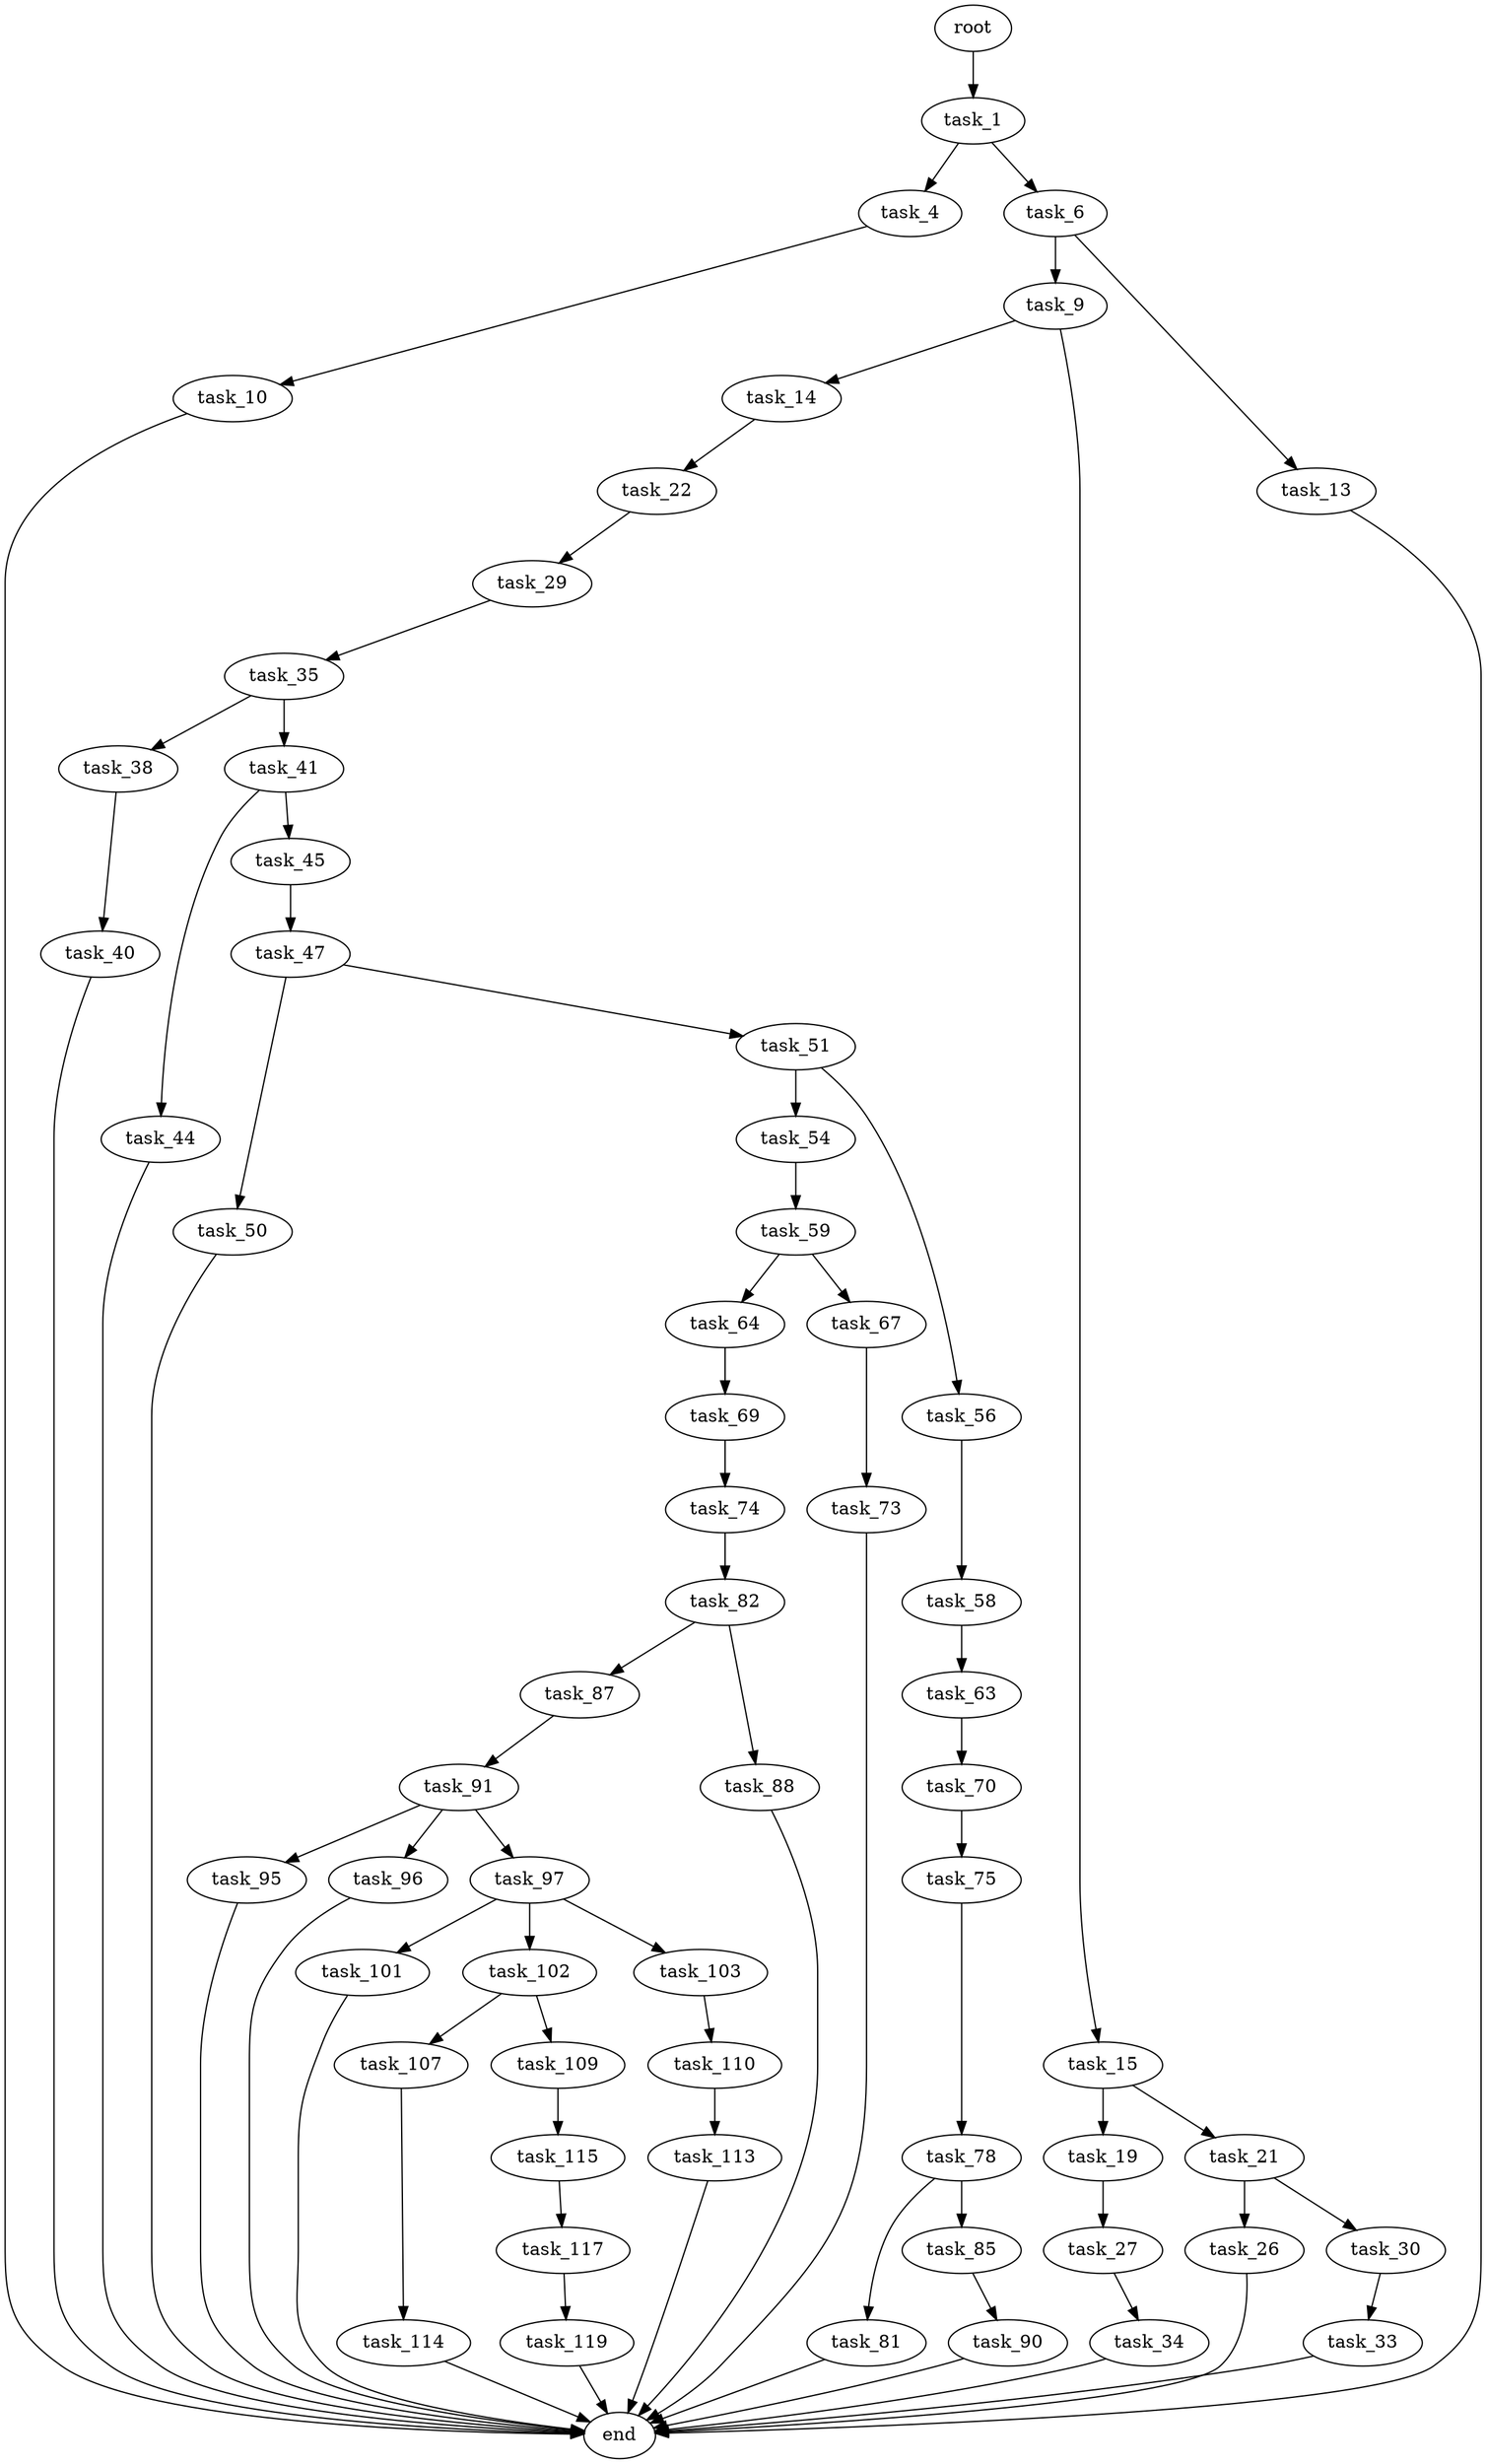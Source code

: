 digraph G {
  root [size="0.000000"];
  task_1 [size="782757789696.000000"];
  task_4 [size="28991029248.000000"];
  task_6 [size="134217728000.000000"];
  task_9 [size="24537532544.000000"];
  task_10 [size="134217728000.000000"];
  task_13 [size="21334354307.000000"];
  task_14 [size="11941391653.000000"];
  task_15 [size="2527420468.000000"];
  task_19 [size="344141479291.000000"];
  task_21 [size="33586621882.000000"];
  task_22 [size="85530640897.000000"];
  task_26 [size="16138168274.000000"];
  task_27 [size="4542955814.000000"];
  task_29 [size="22340479171.000000"];
  task_30 [size="64425541306.000000"];
  task_33 [size="26704474168.000000"];
  task_34 [size="137238867034.000000"];
  task_35 [size="86855381111.000000"];
  task_38 [size="117157278896.000000"];
  task_40 [size="1073741824000.000000"];
  task_41 [size="134217728000.000000"];
  task_44 [size="853205307273.000000"];
  task_45 [size="29307560404.000000"];
  task_47 [size="400781409429.000000"];
  task_50 [size="20971268809.000000"];
  task_51 [size="8589934592.000000"];
  task_54 [size="68719476736.000000"];
  task_56 [size="1073741824000.000000"];
  task_58 [size="8589934592.000000"];
  task_59 [size="440292840733.000000"];
  task_63 [size="356514148740.000000"];
  task_64 [size="934813427498.000000"];
  task_67 [size="14319362465.000000"];
  task_69 [size="22486786257.000000"];
  task_70 [size="9862580876.000000"];
  task_73 [size="134217728000.000000"];
  task_74 [size="231928233984.000000"];
  task_75 [size="2395044035.000000"];
  task_78 [size="68719476736.000000"];
  task_81 [size="668893324392.000000"];
  task_82 [size="582220662483.000000"];
  task_85 [size="778910761.000000"];
  task_87 [size="4326332609.000000"];
  task_88 [size="36944871312.000000"];
  task_90 [size="18306099513.000000"];
  task_91 [size="28991029248.000000"];
  task_95 [size="690647730172.000000"];
  task_96 [size="782757789696.000000"];
  task_97 [size="1073741824000.000000"];
  task_101 [size="231928233984.000000"];
  task_102 [size="9782836642.000000"];
  task_103 [size="48222303581.000000"];
  task_107 [size="231928233984.000000"];
  task_109 [size="3423581905.000000"];
  task_110 [size="106855894971.000000"];
  task_113 [size="7706288552.000000"];
  task_114 [size="782757789696.000000"];
  task_115 [size="48957679149.000000"];
  task_117 [size="68719476736.000000"];
  task_119 [size="231928233984.000000"];
  end [size="0.000000"];

  root -> task_1 [size="1.000000"];
  task_1 -> task_4 [size="679477248.000000"];
  task_1 -> task_6 [size="679477248.000000"];
  task_4 -> task_10 [size="75497472.000000"];
  task_6 -> task_9 [size="209715200.000000"];
  task_6 -> task_13 [size="209715200.000000"];
  task_9 -> task_14 [size="411041792.000000"];
  task_9 -> task_15 [size="411041792.000000"];
  task_10 -> end [size="1.000000"];
  task_13 -> end [size="1.000000"];
  task_14 -> task_22 [size="209715200.000000"];
  task_15 -> task_19 [size="134217728.000000"];
  task_15 -> task_21 [size="134217728.000000"];
  task_19 -> task_27 [size="301989888.000000"];
  task_21 -> task_26 [size="536870912.000000"];
  task_21 -> task_30 [size="536870912.000000"];
  task_22 -> task_29 [size="75497472.000000"];
  task_26 -> end [size="1.000000"];
  task_27 -> task_34 [size="411041792.000000"];
  task_29 -> task_35 [size="411041792.000000"];
  task_30 -> task_33 [size="134217728.000000"];
  task_33 -> end [size="1.000000"];
  task_34 -> end [size="1.000000"];
  task_35 -> task_38 [size="75497472.000000"];
  task_35 -> task_41 [size="75497472.000000"];
  task_38 -> task_40 [size="301989888.000000"];
  task_40 -> end [size="1.000000"];
  task_41 -> task_44 [size="209715200.000000"];
  task_41 -> task_45 [size="209715200.000000"];
  task_44 -> end [size="1.000000"];
  task_45 -> task_47 [size="679477248.000000"];
  task_47 -> task_50 [size="411041792.000000"];
  task_47 -> task_51 [size="411041792.000000"];
  task_50 -> end [size="1.000000"];
  task_51 -> task_54 [size="33554432.000000"];
  task_51 -> task_56 [size="33554432.000000"];
  task_54 -> task_59 [size="134217728.000000"];
  task_56 -> task_58 [size="838860800.000000"];
  task_58 -> task_63 [size="33554432.000000"];
  task_59 -> task_64 [size="411041792.000000"];
  task_59 -> task_67 [size="411041792.000000"];
  task_63 -> task_70 [size="536870912.000000"];
  task_64 -> task_69 [size="679477248.000000"];
  task_67 -> task_73 [size="838860800.000000"];
  task_69 -> task_74 [size="33554432.000000"];
  task_70 -> task_75 [size="536870912.000000"];
  task_73 -> end [size="1.000000"];
  task_74 -> task_82 [size="301989888.000000"];
  task_75 -> task_78 [size="75497472.000000"];
  task_78 -> task_81 [size="134217728.000000"];
  task_78 -> task_85 [size="134217728.000000"];
  task_81 -> end [size="1.000000"];
  task_82 -> task_87 [size="411041792.000000"];
  task_82 -> task_88 [size="411041792.000000"];
  task_85 -> task_90 [size="33554432.000000"];
  task_87 -> task_91 [size="75497472.000000"];
  task_88 -> end [size="1.000000"];
  task_90 -> end [size="1.000000"];
  task_91 -> task_95 [size="75497472.000000"];
  task_91 -> task_96 [size="75497472.000000"];
  task_91 -> task_97 [size="75497472.000000"];
  task_95 -> end [size="1.000000"];
  task_96 -> end [size="1.000000"];
  task_97 -> task_101 [size="838860800.000000"];
  task_97 -> task_102 [size="838860800.000000"];
  task_97 -> task_103 [size="838860800.000000"];
  task_101 -> end [size="1.000000"];
  task_102 -> task_107 [size="301989888.000000"];
  task_102 -> task_109 [size="301989888.000000"];
  task_103 -> task_110 [size="838860800.000000"];
  task_107 -> task_114 [size="301989888.000000"];
  task_109 -> task_115 [size="134217728.000000"];
  task_110 -> task_113 [size="75497472.000000"];
  task_113 -> end [size="1.000000"];
  task_114 -> end [size="1.000000"];
  task_115 -> task_117 [size="134217728.000000"];
  task_117 -> task_119 [size="134217728.000000"];
  task_119 -> end [size="1.000000"];
}
